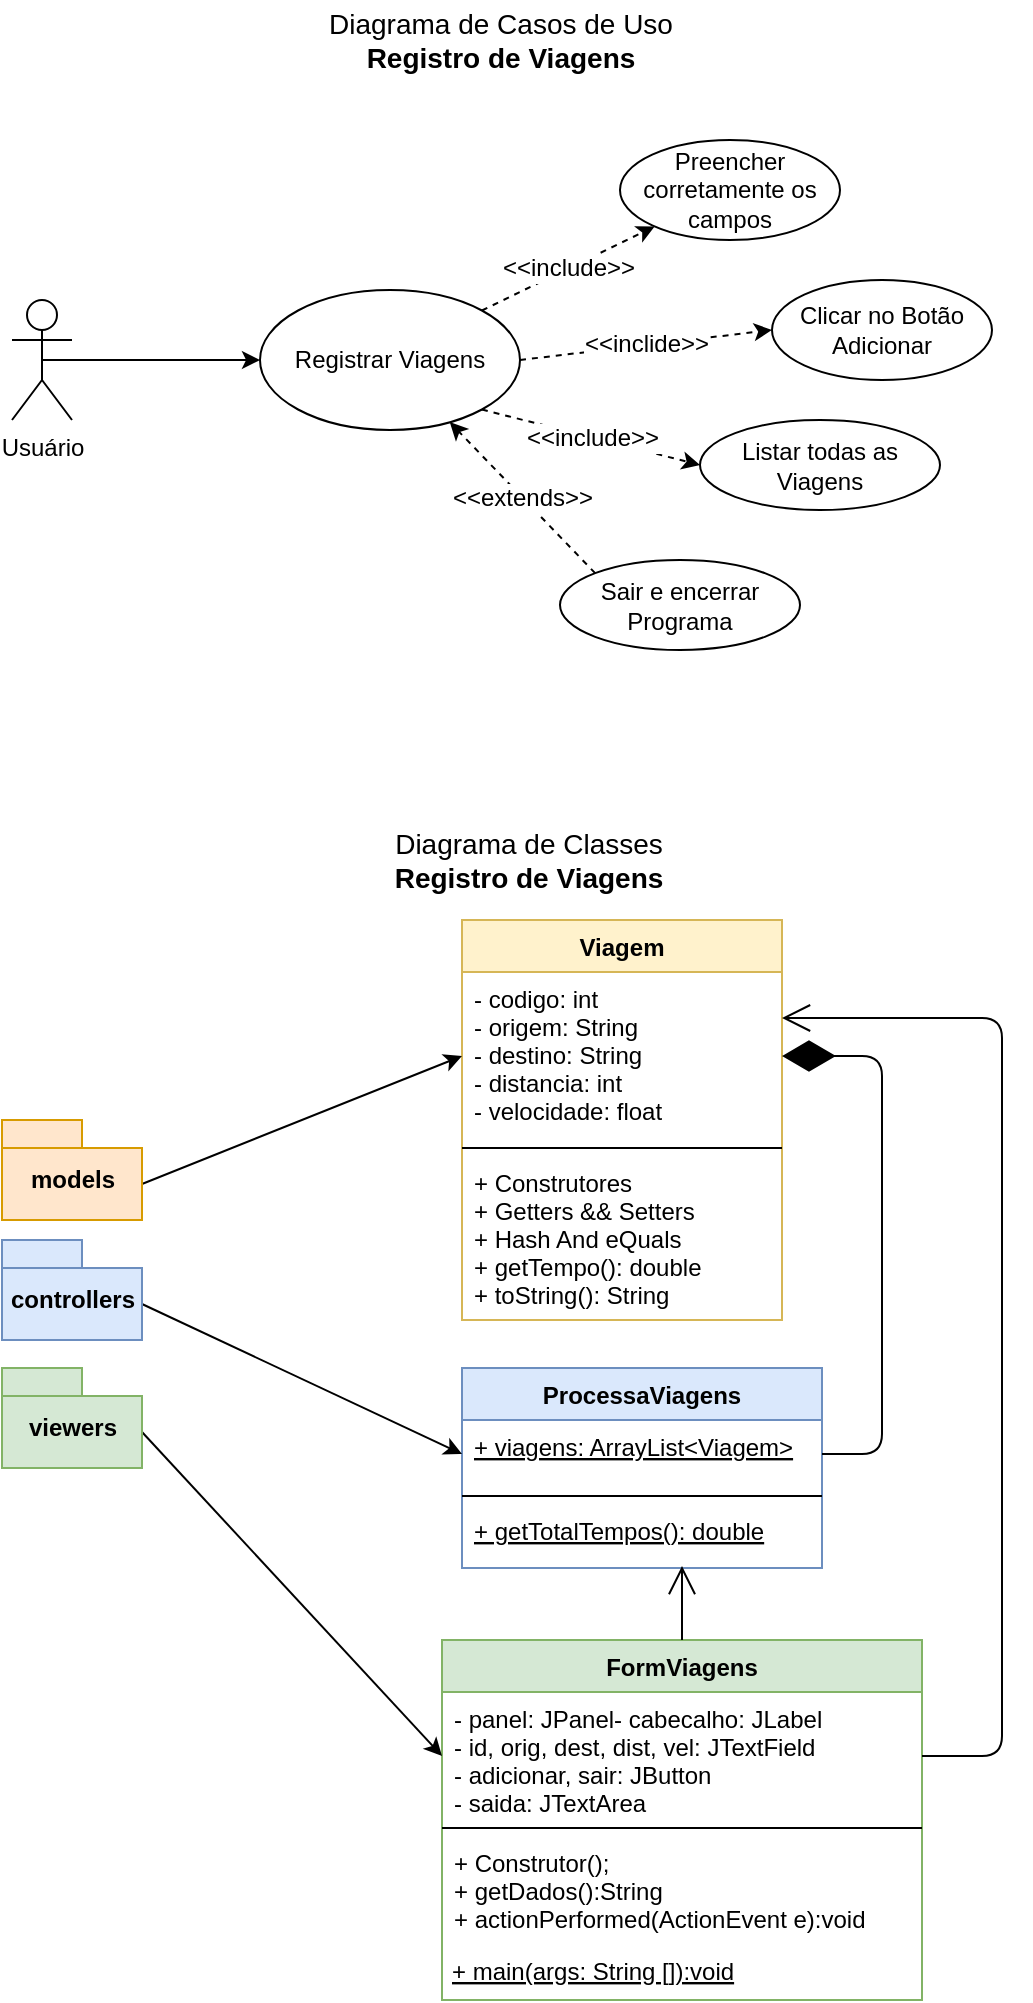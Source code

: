 <mxfile version="14.7.6" type="device"><diagram id="KyCV-o7bKq5-lI7oOPkM" name="Page-1"><mxGraphModel dx="2755" dy="1313" grid="1" gridSize="10" guides="1" tooltips="1" connect="1" arrows="1" fold="1" page="1" pageScale="1" pageWidth="827" pageHeight="1169" math="0" shadow="0"><root><mxCell id="0"/><mxCell id="1" parent="0"/><mxCell id="UZxMJ1Ae5GSh429aQFD_-1" value="Diagrama de Classes&lt;br style=&quot;font-size: 14px;&quot;&gt;&lt;b style=&quot;font-size: 14px;&quot;&gt;Registro de Viagens&lt;/b&gt;" style="text;html=1;strokeColor=none;fillColor=none;align=center;verticalAlign=middle;whiteSpace=wrap;rounded=0;fontSize=14;" vertex="1" parent="1"><mxGeometry x="348" y="490" width="191" height="20" as="geometry"/></mxCell><mxCell id="UZxMJ1Ae5GSh429aQFD_-2" value="Viagem" style="swimlane;fontStyle=1;align=center;verticalAlign=top;childLayout=stackLayout;horizontal=1;startSize=26;horizontalStack=0;resizeParent=1;resizeParentMax=0;resizeLast=0;collapsible=1;marginBottom=0;fillColor=#fff2cc;strokeColor=#d6b656;" vertex="1" parent="1"><mxGeometry x="410" y="530" width="160" height="200" as="geometry"/></mxCell><mxCell id="UZxMJ1Ae5GSh429aQFD_-3" value="- codigo: int&#10;- origem: String&#10;- destino: String&#10;- distancia: int&#10;- velocidade: float" style="text;strokeColor=none;fillColor=none;align=left;verticalAlign=top;spacingLeft=4;spacingRight=4;overflow=hidden;rotatable=0;points=[[0,0.5],[1,0.5]];portConstraint=eastwest;" vertex="1" parent="UZxMJ1Ae5GSh429aQFD_-2"><mxGeometry y="26" width="160" height="84" as="geometry"/></mxCell><mxCell id="UZxMJ1Ae5GSh429aQFD_-4" value="" style="line;strokeWidth=1;fillColor=none;align=left;verticalAlign=middle;spacingTop=-1;spacingLeft=3;spacingRight=3;rotatable=0;labelPosition=right;points=[];portConstraint=eastwest;" vertex="1" parent="UZxMJ1Ae5GSh429aQFD_-2"><mxGeometry y="110" width="160" height="8" as="geometry"/></mxCell><mxCell id="UZxMJ1Ae5GSh429aQFD_-5" value="+ Construtores&#10;+ Getters &amp;&amp; Setters&#10;+ Hash And eQuals&#10;+ getTempo(): double&#10;+ toString(): String" style="text;strokeColor=none;fillColor=none;align=left;verticalAlign=top;spacingLeft=4;spacingRight=4;overflow=hidden;rotatable=0;points=[[0,0.5],[1,0.5]];portConstraint=eastwest;" vertex="1" parent="UZxMJ1Ae5GSh429aQFD_-2"><mxGeometry y="118" width="160" height="82" as="geometry"/></mxCell><mxCell id="UZxMJ1Ae5GSh429aQFD_-7" style="rounded=0;orthogonalLoop=1;jettySize=auto;html=1;exitX=0;exitY=0;exitDx=70;exitDy=32;exitPerimeter=0;entryX=0;entryY=0.5;entryDx=0;entryDy=0;" edge="1" parent="1" source="UZxMJ1Ae5GSh429aQFD_-6" target="UZxMJ1Ae5GSh429aQFD_-3"><mxGeometry relative="1" as="geometry"/></mxCell><mxCell id="UZxMJ1Ae5GSh429aQFD_-6" value="models" style="shape=folder;fontStyle=1;spacingTop=10;tabWidth=40;tabHeight=14;tabPosition=left;html=1;fillColor=#ffe6cc;strokeColor=#d79b00;" vertex="1" parent="1"><mxGeometry x="180" y="630" width="70" height="50" as="geometry"/></mxCell><mxCell id="UZxMJ1Ae5GSh429aQFD_-13" value="ProcessaViagens" style="swimlane;fontStyle=1;align=center;verticalAlign=top;childLayout=stackLayout;horizontal=1;startSize=26;horizontalStack=0;resizeParent=1;resizeParentMax=0;resizeLast=0;collapsible=1;marginBottom=0;fillColor=#dae8fc;strokeColor=#6c8ebf;" vertex="1" parent="1"><mxGeometry x="410" y="754" width="180" height="100" as="geometry"/></mxCell><mxCell id="UZxMJ1Ae5GSh429aQFD_-14" value="+ viagens: ArrayList&lt;Viagem&gt;&#10;" style="text;strokeColor=none;fillColor=none;align=left;verticalAlign=top;spacingLeft=4;spacingRight=4;overflow=hidden;rotatable=0;points=[[0,0.5],[1,0.5]];portConstraint=eastwest;fontStyle=4" vertex="1" parent="UZxMJ1Ae5GSh429aQFD_-13"><mxGeometry y="26" width="180" height="34" as="geometry"/></mxCell><mxCell id="UZxMJ1Ae5GSh429aQFD_-15" value="" style="line;strokeWidth=1;fillColor=none;align=left;verticalAlign=middle;spacingTop=-1;spacingLeft=3;spacingRight=3;rotatable=0;labelPosition=right;points=[];portConstraint=eastwest;" vertex="1" parent="UZxMJ1Ae5GSh429aQFD_-13"><mxGeometry y="60" width="180" height="8" as="geometry"/></mxCell><mxCell id="UZxMJ1Ae5GSh429aQFD_-16" value="+ getTotalTempos(): double&#10;" style="text;strokeColor=none;fillColor=none;align=left;verticalAlign=top;spacingLeft=4;spacingRight=4;overflow=hidden;rotatable=0;points=[[0,0.5],[1,0.5]];portConstraint=eastwest;fontStyle=4" vertex="1" parent="UZxMJ1Ae5GSh429aQFD_-13"><mxGeometry y="68" width="180" height="32" as="geometry"/></mxCell><mxCell id="UZxMJ1Ae5GSh429aQFD_-17" style="rounded=0;orthogonalLoop=1;jettySize=auto;html=1;exitX=0;exitY=0;exitDx=70;exitDy=32;exitPerimeter=0;entryX=0;entryY=0.5;entryDx=0;entryDy=0;" edge="1" source="UZxMJ1Ae5GSh429aQFD_-18" target="UZxMJ1Ae5GSh429aQFD_-14" parent="1"><mxGeometry relative="1" as="geometry"/></mxCell><mxCell id="UZxMJ1Ae5GSh429aQFD_-18" value="controllers" style="shape=folder;fontStyle=1;spacingTop=10;tabWidth=40;tabHeight=14;tabPosition=left;html=1;fillColor=#dae8fc;strokeColor=#6c8ebf;" vertex="1" parent="1"><mxGeometry x="180" y="690" width="70" height="50" as="geometry"/></mxCell><mxCell id="UZxMJ1Ae5GSh429aQFD_-20" value="" style="endArrow=diamondThin;endFill=1;endSize=24;html=1;entryX=1;entryY=0.5;entryDx=0;entryDy=0;exitX=1;exitY=0.5;exitDx=0;exitDy=0;edgeStyle=orthogonalEdgeStyle;" edge="1" parent="1" source="UZxMJ1Ae5GSh429aQFD_-14" target="UZxMJ1Ae5GSh429aQFD_-3"><mxGeometry width="160" relative="1" as="geometry"><mxPoint x="360" y="710" as="sourcePoint"/><mxPoint x="520" y="710" as="targetPoint"/><Array as="points"><mxPoint x="620" y="797"/><mxPoint x="620" y="598"/></Array></mxGeometry></mxCell><mxCell id="UZxMJ1Ae5GSh429aQFD_-21" value="FormViagens" style="swimlane;fontStyle=1;align=center;verticalAlign=top;childLayout=stackLayout;horizontal=1;startSize=26;horizontalStack=0;resizeParent=1;resizeParentMax=0;resizeLast=0;collapsible=1;marginBottom=0;fillColor=#d5e8d4;strokeColor=#82b366;" vertex="1" parent="1"><mxGeometry x="400" y="890" width="240" height="180" as="geometry"/></mxCell><mxCell id="UZxMJ1Ae5GSh429aQFD_-22" value="&#9;- panel: JPanel- cabecalho: JLabel&#10;- id, orig, dest, dist, vel: JTextField&#10;- adicionar, sair: JButton&#10;- saida: JTextArea" style="text;strokeColor=none;fillColor=none;align=left;verticalAlign=top;spacingLeft=4;spacingRight=4;overflow=hidden;rotatable=0;points=[[0,0.5],[1,0.5]];portConstraint=eastwest;fontStyle=0" vertex="1" parent="UZxMJ1Ae5GSh429aQFD_-21"><mxGeometry y="26" width="240" height="64" as="geometry"/></mxCell><mxCell id="UZxMJ1Ae5GSh429aQFD_-23" value="" style="line;strokeWidth=1;fillColor=none;align=left;verticalAlign=middle;spacingTop=-1;spacingLeft=3;spacingRight=3;rotatable=0;labelPosition=right;points=[];portConstraint=eastwest;" vertex="1" parent="UZxMJ1Ae5GSh429aQFD_-21"><mxGeometry y="90" width="240" height="8" as="geometry"/></mxCell><mxCell id="UZxMJ1Ae5GSh429aQFD_-24" value="+ Construtor();&#10;+ getDados():String&#10;+ actionPerformed(ActionEvent e):void&#10;" style="text;strokeColor=none;fillColor=none;align=left;verticalAlign=top;spacingLeft=4;spacingRight=4;overflow=hidden;rotatable=0;points=[[0,0.5],[1,0.5]];portConstraint=eastwest;fontStyle=0" vertex="1" parent="UZxMJ1Ae5GSh429aQFD_-21"><mxGeometry y="98" width="240" height="52" as="geometry"/></mxCell><mxCell id="UZxMJ1Ae5GSh429aQFD_-27" value="+ main(args: String []):void" style="text;align=left;fontStyle=4;verticalAlign=middle;spacingLeft=3;spacingRight=3;strokeColor=none;rotatable=0;points=[[0,0.5],[1,0.5]];portConstraint=eastwest;" vertex="1" parent="UZxMJ1Ae5GSh429aQFD_-21"><mxGeometry y="150" width="240" height="30" as="geometry"/></mxCell><mxCell id="UZxMJ1Ae5GSh429aQFD_-25" style="rounded=0;orthogonalLoop=1;jettySize=auto;html=1;exitX=0;exitY=0;exitDx=70;exitDy=32;exitPerimeter=0;entryX=0;entryY=0.5;entryDx=0;entryDy=0;" edge="1" source="UZxMJ1Ae5GSh429aQFD_-26" target="UZxMJ1Ae5GSh429aQFD_-22" parent="1"><mxGeometry relative="1" as="geometry"/></mxCell><mxCell id="UZxMJ1Ae5GSh429aQFD_-26" value="viewers" style="shape=folder;fontStyle=1;spacingTop=10;tabWidth=40;tabHeight=14;tabPosition=left;html=1;fillColor=#d5e8d4;strokeColor=#82b366;" vertex="1" parent="1"><mxGeometry x="180" y="754" width="70" height="50" as="geometry"/></mxCell><mxCell id="UZxMJ1Ae5GSh429aQFD_-28" value="" style="endArrow=open;endFill=1;endSize=12;html=1;exitX=0.5;exitY=0;exitDx=0;exitDy=0;" edge="1" parent="1" source="UZxMJ1Ae5GSh429aQFD_-21"><mxGeometry width="160" relative="1" as="geometry"><mxPoint x="522" y="890" as="sourcePoint"/><mxPoint x="520" y="853" as="targetPoint"/></mxGeometry></mxCell><mxCell id="UZxMJ1Ae5GSh429aQFD_-29" value="" style="endArrow=open;endFill=1;endSize=12;html=1;exitX=1;exitY=0.5;exitDx=0;exitDy=0;edgeStyle=orthogonalEdgeStyle;" edge="1" parent="1" source="UZxMJ1Ae5GSh429aQFD_-22" target="UZxMJ1Ae5GSh429aQFD_-3"><mxGeometry width="160" relative="1" as="geometry"><mxPoint x="650" y="958" as="sourcePoint"/><mxPoint x="584" y="579.02" as="targetPoint"/><Array as="points"><mxPoint x="680" y="948"/><mxPoint x="680" y="579"/></Array></mxGeometry></mxCell><mxCell id="UZxMJ1Ae5GSh429aQFD_-30" value="Diagrama de Casos de Uso&lt;br style=&quot;font-size: 14px&quot;&gt;&lt;b style=&quot;font-size: 14px&quot;&gt;Registro de Viagens&lt;/b&gt;" style="text;html=1;strokeColor=none;fillColor=none;align=center;verticalAlign=middle;whiteSpace=wrap;rounded=0;fontSize=14;" vertex="1" parent="1"><mxGeometry x="334" y="70" width="191" height="40" as="geometry"/></mxCell><mxCell id="UZxMJ1Ae5GSh429aQFD_-38" style="edgeStyle=none;rounded=0;orthogonalLoop=1;jettySize=auto;html=1;exitX=0.5;exitY=0.5;exitDx=0;exitDy=0;exitPerimeter=0;entryX=0;entryY=0.5;entryDx=0;entryDy=0;fontSize=12;" edge="1" parent="1" source="UZxMJ1Ae5GSh429aQFD_-31" target="UZxMJ1Ae5GSh429aQFD_-33"><mxGeometry relative="1" as="geometry"/></mxCell><mxCell id="UZxMJ1Ae5GSh429aQFD_-31" value="Usuário" style="shape=umlActor;verticalLabelPosition=bottom;verticalAlign=top;html=1;fontSize=12;" vertex="1" parent="1"><mxGeometry x="185" y="220" width="30" height="60" as="geometry"/></mxCell><mxCell id="UZxMJ1Ae5GSh429aQFD_-37" value="&amp;lt;&amp;lt;include&amp;gt;&amp;gt;" style="edgeStyle=none;rounded=0;orthogonalLoop=1;jettySize=auto;html=1;exitX=1;exitY=0;exitDx=0;exitDy=0;fontSize=12;dashed=1;" edge="1" parent="1" source="UZxMJ1Ae5GSh429aQFD_-33" target="UZxMJ1Ae5GSh429aQFD_-34"><mxGeometry relative="1" as="geometry"/></mxCell><mxCell id="UZxMJ1Ae5GSh429aQFD_-39" value="&amp;lt;&amp;lt;inclide&amp;gt;&amp;gt;" style="edgeStyle=none;rounded=0;orthogonalLoop=1;jettySize=auto;html=1;exitX=1;exitY=0.5;exitDx=0;exitDy=0;entryX=0;entryY=0.5;entryDx=0;entryDy=0;fontSize=12;dashed=1;" edge="1" parent="1" source="UZxMJ1Ae5GSh429aQFD_-33" target="UZxMJ1Ae5GSh429aQFD_-36"><mxGeometry relative="1" as="geometry"/></mxCell><mxCell id="UZxMJ1Ae5GSh429aQFD_-40" value="&amp;lt;&amp;lt;include&amp;gt;&amp;gt;" style="edgeStyle=none;rounded=0;orthogonalLoop=1;jettySize=auto;html=1;exitX=1;exitY=1;exitDx=0;exitDy=0;entryX=0;entryY=0.5;entryDx=0;entryDy=0;dashed=1;fontSize=12;" edge="1" parent="1" source="UZxMJ1Ae5GSh429aQFD_-33" target="UZxMJ1Ae5GSh429aQFD_-35"><mxGeometry relative="1" as="geometry"/></mxCell><mxCell id="UZxMJ1Ae5GSh429aQFD_-33" value="Registrar Viagens" style="ellipse;whiteSpace=wrap;html=1;fontSize=12;align=center;" vertex="1" parent="1"><mxGeometry x="309" y="215" width="130" height="70" as="geometry"/></mxCell><mxCell id="UZxMJ1Ae5GSh429aQFD_-34" value="Preencher corretamente os campos" style="ellipse;whiteSpace=wrap;html=1;fontSize=12;align=center;" vertex="1" parent="1"><mxGeometry x="489" y="140" width="110" height="50" as="geometry"/></mxCell><mxCell id="UZxMJ1Ae5GSh429aQFD_-35" value="Listar todas as Viagens" style="ellipse;whiteSpace=wrap;html=1;fontSize=12;align=center;" vertex="1" parent="1"><mxGeometry x="529" y="280" width="120" height="45" as="geometry"/></mxCell><mxCell id="UZxMJ1Ae5GSh429aQFD_-36" value="Clicar no Botão Adicionar" style="ellipse;whiteSpace=wrap;html=1;fontSize=12;align=center;" vertex="1" parent="1"><mxGeometry x="565" y="210" width="110" height="50" as="geometry"/></mxCell><mxCell id="UZxMJ1Ae5GSh429aQFD_-42" value="&amp;lt;&amp;lt;extends&amp;gt;&amp;gt;" style="edgeStyle=none;rounded=0;orthogonalLoop=1;jettySize=auto;html=1;exitX=0;exitY=0;exitDx=0;exitDy=0;dashed=1;fontSize=12;" edge="1" parent="1" source="UZxMJ1Ae5GSh429aQFD_-41" target="UZxMJ1Ae5GSh429aQFD_-33"><mxGeometry relative="1" as="geometry"/></mxCell><mxCell id="UZxMJ1Ae5GSh429aQFD_-41" value="Sair e encerrar Programa" style="ellipse;whiteSpace=wrap;html=1;fontSize=12;align=center;" vertex="1" parent="1"><mxGeometry x="459" y="350" width="120" height="45" as="geometry"/></mxCell></root></mxGraphModel></diagram></mxfile>
